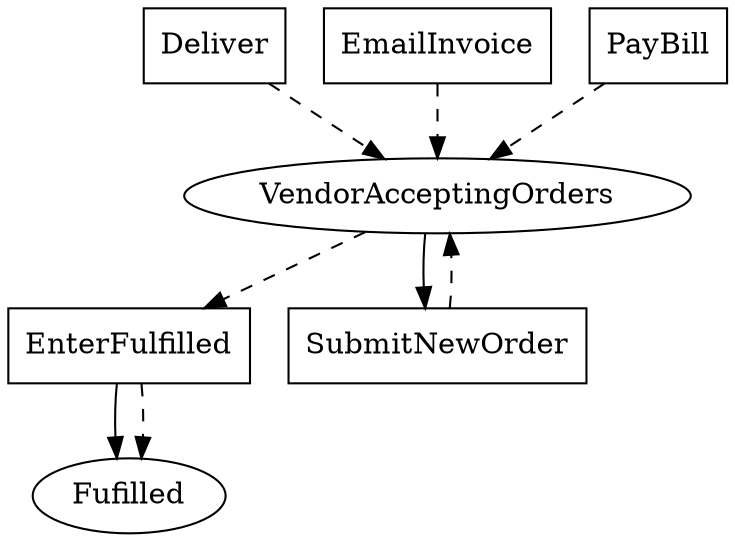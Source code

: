 // THIS IS A GENERATED FILE. DO NOT EDIT.

digraph Master_Sales_Agreement {    
    Fulfilled[label=Fufilled];
    VendorAcceptingOrders[label=VendorAcceptingOrders]
    
    EnterFulfilled[label=EnterFufilled,shape=box]; 
    SubmitNewOrder[label=SubmitNewOrder,shape=box];
	Deliver[label=Deliver,shape=box];
	EmailInvoice[label=EmailInvoice,shape=box];
	PayBill[label=PayBill,shape=box];
	EnterFulfilled[label=EnterFulfilled,shape=box]    
    
    EnterFulfilled -> Fulfilled;
    
    VendorAcceptingOrders -> SubmitNewOrder;
	VendorAcceptingOrders -> EnterFulfilled [style=dashed]
    
    SubmitNewOrder -> VendorAcceptingOrders [style=dashed];
	Deliver -> VendorAcceptingOrders [style=dashed];
	EmailInvoice -> VendorAcceptingOrders [style=dashed];
	PayBill -> VendorAcceptingOrders [style=dashed];
	EnterFulfilled -> Fulfilled [style=dashed];
	        
}